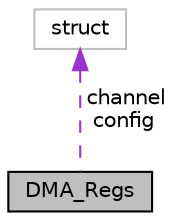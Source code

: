 digraph "DMA_Regs"
{
 // LATEX_PDF_SIZE
  edge [fontname="Helvetica",fontsize="10",labelfontname="Helvetica",labelfontsize="10"];
  node [fontname="Helvetica",fontsize="10",shape=record];
  Node1 [label="DMA_Regs",height=0.2,width=0.4,color="black", fillcolor="grey75", style="filled", fontcolor="black",tooltip=" "];
  Node2 -> Node1 [dir="back",color="darkorchid3",fontsize="10",style="dashed",label=" channel\nconfig" ,fontname="Helvetica"];
  Node2 [label="struct",height=0.2,width=0.4,color="grey75", fillcolor="white", style="filled",tooltip=" "];
}
